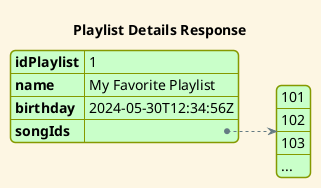 @startjson
title Playlist Details Response
!theme sunlust

{
  "idPlaylist": 1,
  "name": "My Favorite Playlist",
  "birthday": "2024-05-30T12:34:56Z",
  "songIds": [101, 102, 103, "..."]
}
@endjson
